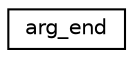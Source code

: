 digraph "Graphical Class Hierarchy"
{
 // LATEX_PDF_SIZE
  edge [fontname="Helvetica",fontsize="10",labelfontname="Helvetica",labelfontsize="10"];
  node [fontname="Helvetica",fontsize="10",shape=record];
  rankdir="LR";
  Node0 [label="arg_end",height=0.2,width=0.4,color="black", fillcolor="white", style="filled",URL="$structarg__end.html",tooltip=" "];
}
